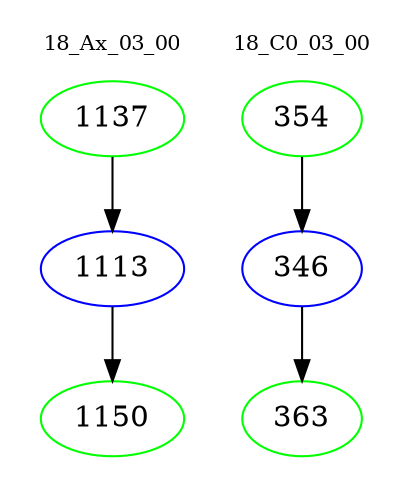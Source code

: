 digraph{
subgraph cluster_0 {
color = white
label = "18_Ax_03_00";
fontsize=10;
T0_1137 [label="1137", color="green"]
T0_1137 -> T0_1113 [color="black"]
T0_1113 [label="1113", color="blue"]
T0_1113 -> T0_1150 [color="black"]
T0_1150 [label="1150", color="green"]
}
subgraph cluster_1 {
color = white
label = "18_C0_03_00";
fontsize=10;
T1_354 [label="354", color="green"]
T1_354 -> T1_346 [color="black"]
T1_346 [label="346", color="blue"]
T1_346 -> T1_363 [color="black"]
T1_363 [label="363", color="green"]
}
}
